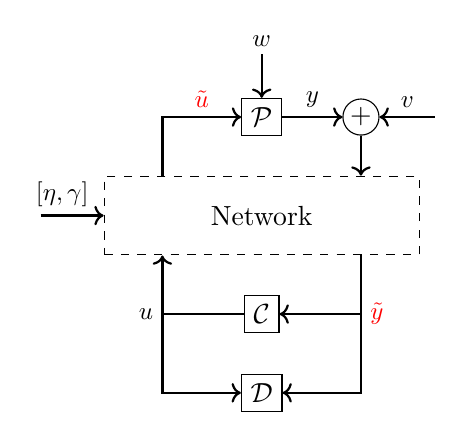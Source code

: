 \begin{tikzpicture}{node distance=.5cm,semithick}

\node[draw] (plant) at (0,0) {$\mathcal{P}$};
\node[
   draw,
   dashed,
   minimum width = 4cm,
   minimum height = 1cm,
   below = .5cm of plant 
] (network) {Network};
\node[draw, below = .5cm of network] (controller) {$\mathcal{C}$}; 
\node[draw, below of = controller] (detector) {$\mathcal{D}$};

\node[draw, circle, inner sep = 1pt] (outnode) at ($(plant.east)+(1,0)$) {$+$};
\coordinate (innode) at ($(plant.west)+(-1,0)$);

% Connecting Arrows
\begin{scope}[every node/.style={scale=.9}]
\draw [thick,->] (plant) edge node [above] {$y$} (outnode) 
                 (outnode) edge (network.north -| outnode);
\draw [thick,->] (network.south -| outnode) |- node [right] {$\color{red}{\tilde y}$} (controller.east);
\draw [thick,->] (network.south -| outnode) |- (detector.east);
\draw [thick,->] (2.2,0) -- node [above] {$v$} (outnode.east);
\draw [thick,->] (controller.west -| innode) |- (detector.west);
\draw [thick,->] (controller.west) -| node [left] {$u$} (network.south -| innode);
\draw [thick,->] (network.north -| innode) |- (innode) -- node [above] {$\color{red}{\tilde u}$} (plant.west);
\draw [thick,->] ($(network.west) + (-0.8,0)$) -- node [above, xshift=-4pt] {$[\eta, \gamma]$} (network.west);
\draw [thick,->] (0,0.8) -- node [above, yshift=8pt] {$w$} (plant.north);
\end{scope}

\end{tikzpicture}
